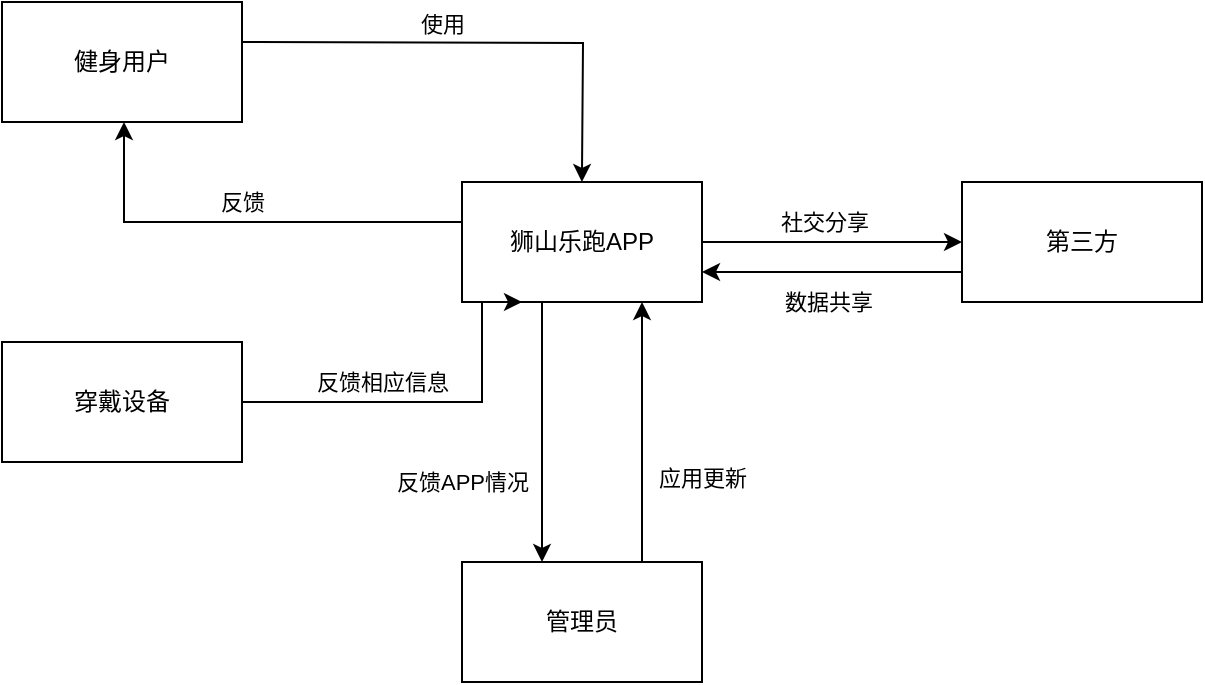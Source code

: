 <mxfile version="26.1.0">
  <diagram name="第 1 页" id="KbhACvy9-D4_QpwNJZh5">
    <mxGraphModel dx="1173" dy="771" grid="1" gridSize="10" guides="1" tooltips="1" connect="1" arrows="1" fold="1" page="1" pageScale="1" pageWidth="827" pageHeight="1169" math="0" shadow="0">
      <root>
        <mxCell id="0" />
        <mxCell id="1" parent="0" />
        <mxCell id="_qXWngsUIcWXwzMFPs5N-11" style="edgeStyle=orthogonalEdgeStyle;rounded=0;orthogonalLoop=1;jettySize=auto;html=1;" parent="1" source="_qXWngsUIcWXwzMFPs5N-1" target="_qXWngsUIcWXwzMFPs5N-2" edge="1">
          <mxGeometry relative="1" as="geometry">
            <mxPoint x="170" y="280" as="targetPoint" />
            <Array as="points">
              <mxPoint x="171" y="310" />
            </Array>
          </mxGeometry>
        </mxCell>
        <mxCell id="_qXWngsUIcWXwzMFPs5N-13" value="反馈" style="edgeLabel;html=1;align=center;verticalAlign=middle;resizable=0;points=[];" parent="_qXWngsUIcWXwzMFPs5N-11" vertex="1" connectable="0">
          <mxGeometry x="-0.02" y="2" relative="1" as="geometry">
            <mxPoint x="-3" y="-12" as="offset" />
          </mxGeometry>
        </mxCell>
        <mxCell id="_qXWngsUIcWXwzMFPs5N-18" value="" style="edgeStyle=orthogonalEdgeStyle;rounded=0;orthogonalLoop=1;jettySize=auto;html=1;" parent="1" source="_qXWngsUIcWXwzMFPs5N-1" target="_qXWngsUIcWXwzMFPs5N-17" edge="1">
          <mxGeometry relative="1" as="geometry" />
        </mxCell>
        <mxCell id="_qXWngsUIcWXwzMFPs5N-19" value="社交分享" style="edgeLabel;html=1;align=center;verticalAlign=middle;resizable=0;points=[];" parent="_qXWngsUIcWXwzMFPs5N-18" vertex="1" connectable="0">
          <mxGeometry x="-0.133" y="4" relative="1" as="geometry">
            <mxPoint x="4" y="-6" as="offset" />
          </mxGeometry>
        </mxCell>
        <mxCell id="_qXWngsUIcWXwzMFPs5N-23" value="" style="edgeStyle=orthogonalEdgeStyle;rounded=0;orthogonalLoop=1;jettySize=auto;html=1;" parent="1" source="_qXWngsUIcWXwzMFPs5N-1" target="_qXWngsUIcWXwzMFPs5N-21" edge="1">
          <mxGeometry relative="1" as="geometry">
            <Array as="points">
              <mxPoint x="380" y="370" />
              <mxPoint x="380" y="370" />
            </Array>
          </mxGeometry>
        </mxCell>
        <mxCell id="_qXWngsUIcWXwzMFPs5N-24" value="反馈APP情况" style="edgeLabel;html=1;align=center;verticalAlign=middle;resizable=0;points=[];" parent="_qXWngsUIcWXwzMFPs5N-23" vertex="1" connectable="0">
          <mxGeometry x="-0.167" relative="1" as="geometry">
            <mxPoint x="-40" y="36" as="offset" />
          </mxGeometry>
        </mxCell>
        <mxCell id="_qXWngsUIcWXwzMFPs5N-1" value="狮山乐跑APP" style="rounded=0;whiteSpace=wrap;html=1;" parent="1" vertex="1">
          <mxGeometry x="340" y="290" width="120" height="60" as="geometry" />
        </mxCell>
        <mxCell id="_qXWngsUIcWXwzMFPs5N-2" value="健身用户" style="rounded=0;whiteSpace=wrap;html=1;" parent="1" vertex="1">
          <mxGeometry x="110" y="200" width="120" height="60" as="geometry" />
        </mxCell>
        <mxCell id="_qXWngsUIcWXwzMFPs5N-9" style="edgeStyle=orthogonalEdgeStyle;rounded=0;orthogonalLoop=1;jettySize=auto;html=1;entryX=0.383;entryY=0;entryDx=0;entryDy=0;entryPerimeter=0;" parent="1" edge="1">
          <mxGeometry relative="1" as="geometry">
            <mxPoint x="230" y="220" as="sourcePoint" />
            <mxPoint x="399.96" y="290" as="targetPoint" />
          </mxGeometry>
        </mxCell>
        <mxCell id="_qXWngsUIcWXwzMFPs5N-10" value="使用" style="edgeLabel;html=1;align=center;verticalAlign=middle;resizable=0;points=[];" parent="_qXWngsUIcWXwzMFPs5N-9" vertex="1" connectable="0">
          <mxGeometry x="-0.111" y="-4" relative="1" as="geometry">
            <mxPoint x="-7" y="-14" as="offset" />
          </mxGeometry>
        </mxCell>
        <mxCell id="_qXWngsUIcWXwzMFPs5N-15" style="edgeStyle=orthogonalEdgeStyle;rounded=0;orthogonalLoop=1;jettySize=auto;html=1;entryX=0.25;entryY=1;entryDx=0;entryDy=0;" parent="1" source="_qXWngsUIcWXwzMFPs5N-14" target="_qXWngsUIcWXwzMFPs5N-1" edge="1">
          <mxGeometry relative="1" as="geometry">
            <mxPoint x="260" y="390" as="targetPoint" />
            <Array as="points">
              <mxPoint x="350" y="400" />
              <mxPoint x="350" y="350" />
            </Array>
          </mxGeometry>
        </mxCell>
        <mxCell id="_qXWngsUIcWXwzMFPs5N-16" value="反馈相应信息" style="edgeLabel;html=1;align=center;verticalAlign=middle;resizable=0;points=[];" parent="_qXWngsUIcWXwzMFPs5N-15" vertex="1" connectable="0">
          <mxGeometry x="-0.056" y="2" relative="1" as="geometry">
            <mxPoint x="-20" y="-8" as="offset" />
          </mxGeometry>
        </mxCell>
        <mxCell id="_qXWngsUIcWXwzMFPs5N-14" value="穿戴设备" style="rounded=0;whiteSpace=wrap;html=1;" parent="1" vertex="1">
          <mxGeometry x="110" y="370" width="120" height="60" as="geometry" />
        </mxCell>
        <mxCell id="_qXWngsUIcWXwzMFPs5N-30" style="edgeStyle=orthogonalEdgeStyle;rounded=0;orthogonalLoop=1;jettySize=auto;html=1;exitX=0;exitY=0.75;exitDx=0;exitDy=0;entryX=1;entryY=0.75;entryDx=0;entryDy=0;" parent="1" source="_qXWngsUIcWXwzMFPs5N-17" target="_qXWngsUIcWXwzMFPs5N-1" edge="1">
          <mxGeometry relative="1" as="geometry" />
        </mxCell>
        <mxCell id="_qXWngsUIcWXwzMFPs5N-31" value="数据共享" style="edgeLabel;html=1;align=center;verticalAlign=middle;resizable=0;points=[];" parent="_qXWngsUIcWXwzMFPs5N-30" vertex="1" connectable="0">
          <mxGeometry x="0.036" y="2" relative="1" as="geometry">
            <mxPoint y="13" as="offset" />
          </mxGeometry>
        </mxCell>
        <mxCell id="_qXWngsUIcWXwzMFPs5N-17" value="第三方" style="whiteSpace=wrap;html=1;rounded=0;" parent="1" vertex="1">
          <mxGeometry x="590" y="290" width="120" height="60" as="geometry" />
        </mxCell>
        <mxCell id="_qXWngsUIcWXwzMFPs5N-27" style="edgeStyle=orthogonalEdgeStyle;rounded=0;orthogonalLoop=1;jettySize=auto;html=1;exitX=0.75;exitY=0;exitDx=0;exitDy=0;entryX=0.75;entryY=1;entryDx=0;entryDy=0;" parent="1" source="_qXWngsUIcWXwzMFPs5N-21" target="_qXWngsUIcWXwzMFPs5N-1" edge="1">
          <mxGeometry relative="1" as="geometry" />
        </mxCell>
        <mxCell id="_qXWngsUIcWXwzMFPs5N-28" value="应用更新" style="edgeLabel;html=1;align=center;verticalAlign=middle;resizable=0;points=[];" parent="_qXWngsUIcWXwzMFPs5N-27" vertex="1" connectable="0">
          <mxGeometry x="-0.344" y="-1" relative="1" as="geometry">
            <mxPoint x="29" as="offset" />
          </mxGeometry>
        </mxCell>
        <mxCell id="_qXWngsUIcWXwzMFPs5N-21" value="管理员" style="whiteSpace=wrap;html=1;rounded=0;" parent="1" vertex="1">
          <mxGeometry x="340" y="480" width="120" height="60" as="geometry" />
        </mxCell>
      </root>
    </mxGraphModel>
  </diagram>
</mxfile>
